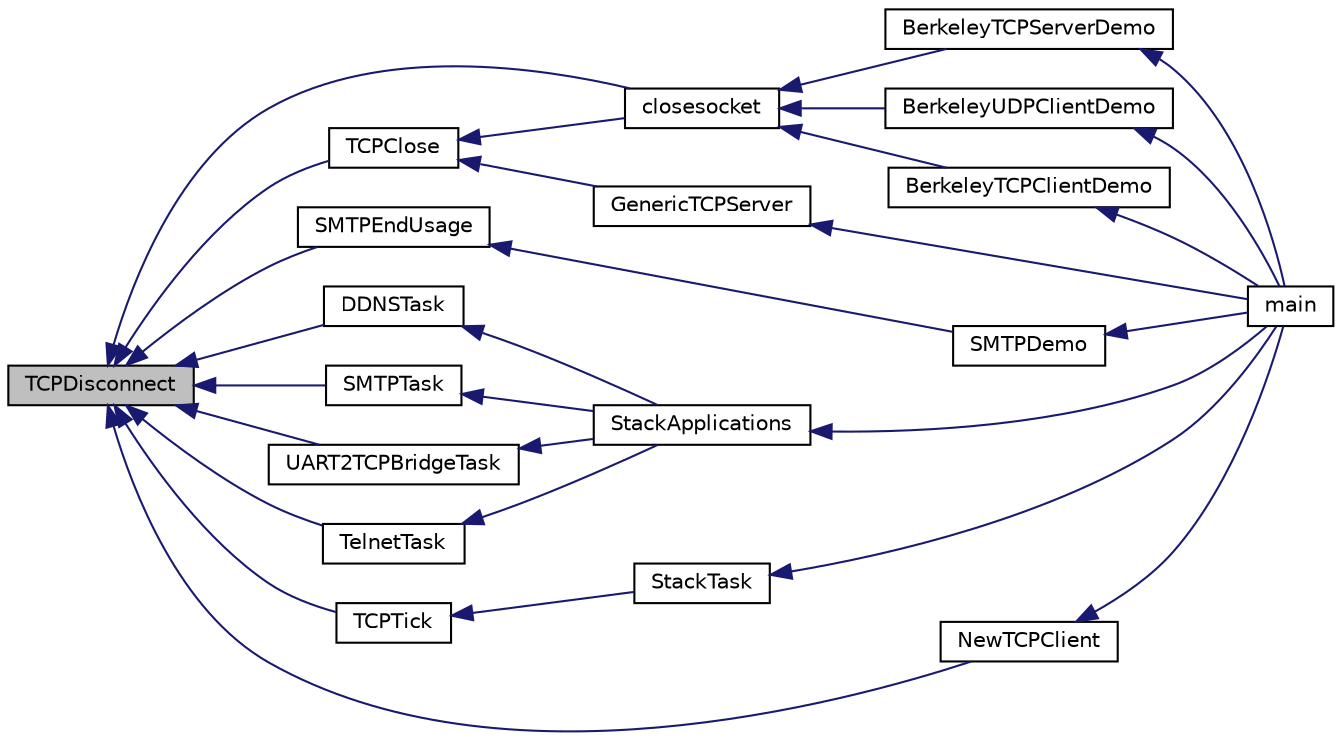 digraph "TCPDisconnect"
{
  edge [fontname="Helvetica",fontsize="10",labelfontname="Helvetica",labelfontsize="10"];
  node [fontname="Helvetica",fontsize="10",shape=record];
  rankdir="LR";
  Node1 [label="TCPDisconnect",height=0.2,width=0.4,color="black", fillcolor="grey75", style="filled", fontcolor="black"];
  Node1 -> Node2 [dir="back",color="midnightblue",fontsize="10",style="solid",fontname="Helvetica"];
  Node2 [label="closesocket",height=0.2,width=0.4,color="black", fillcolor="white", style="filled",URL="$_berkeley_a_p_i_8c.html#abe5d5449ec94553dfc9674e26d886b21"];
  Node2 -> Node3 [dir="back",color="midnightblue",fontsize="10",style="solid",fontname="Helvetica"];
  Node3 [label="BerkeleyTCPClientDemo",height=0.2,width=0.4,color="black", fillcolor="white", style="filled",URL="$_main_demo_8h.html#a2f47eed84b265359778d4d1c3a47f322"];
  Node3 -> Node4 [dir="back",color="midnightblue",fontsize="10",style="solid",fontname="Helvetica"];
  Node4 [label="main",height=0.2,width=0.4,color="black", fillcolor="white", style="filled",URL="$_main_demo_8c.html#a6288eba0f8e8ad3ab1544ad731eb7667"];
  Node2 -> Node5 [dir="back",color="midnightblue",fontsize="10",style="solid",fontname="Helvetica"];
  Node5 [label="BerkeleyTCPServerDemo",height=0.2,width=0.4,color="black", fillcolor="white", style="filled",URL="$_main_demo_8h.html#a85ecc0787bf291b36e4aa7bff6b39157"];
  Node5 -> Node4 [dir="back",color="midnightblue",fontsize="10",style="solid",fontname="Helvetica"];
  Node2 -> Node6 [dir="back",color="midnightblue",fontsize="10",style="solid",fontname="Helvetica"];
  Node6 [label="BerkeleyUDPClientDemo",height=0.2,width=0.4,color="black", fillcolor="white", style="filled",URL="$_main_demo_8h.html#a59c55454b90169edc8f242abbc6c815b"];
  Node6 -> Node4 [dir="back",color="midnightblue",fontsize="10",style="solid",fontname="Helvetica"];
  Node1 -> Node7 [dir="back",color="midnightblue",fontsize="10",style="solid",fontname="Helvetica"];
  Node7 [label="DDNSTask",height=0.2,width=0.4,color="black", fillcolor="white", style="filled",URL="$_dyn_d_n_s_8c.html#adf26d41fe8bb0f642696bf5d301360c1"];
  Node7 -> Node8 [dir="back",color="midnightblue",fontsize="10",style="solid",fontname="Helvetica"];
  Node8 [label="StackApplications",height=0.2,width=0.4,color="black", fillcolor="white", style="filled",URL="$_stack_tsk_8c.html#a7f8ff33bea9e052705b0a80d2dfcf399"];
  Node8 -> Node4 [dir="back",color="midnightblue",fontsize="10",style="solid",fontname="Helvetica"];
  Node1 -> Node9 [dir="back",color="midnightblue",fontsize="10",style="solid",fontname="Helvetica"];
  Node9 [label="SMTPEndUsage",height=0.2,width=0.4,color="black", fillcolor="white", style="filled",URL="$_s_m_t_p_8c.html#acd08142d861e61e7383919ca4d927a62"];
  Node9 -> Node10 [dir="back",color="midnightblue",fontsize="10",style="solid",fontname="Helvetica"];
  Node10 [label="SMTPDemo",height=0.2,width=0.4,color="black", fillcolor="white", style="filled",URL="$_s_m_t_p_demo_8c.html#a4179eeb37eb08732201e683d496ef818"];
  Node10 -> Node4 [dir="back",color="midnightblue",fontsize="10",style="solid",fontname="Helvetica"];
  Node1 -> Node11 [dir="back",color="midnightblue",fontsize="10",style="solid",fontname="Helvetica"];
  Node11 [label="SMTPTask",height=0.2,width=0.4,color="black", fillcolor="white", style="filled",URL="$_s_m_t_p_8c.html#abe31fb54926d321252beb819defb0afb"];
  Node11 -> Node8 [dir="back",color="midnightblue",fontsize="10",style="solid",fontname="Helvetica"];
  Node1 -> Node12 [dir="back",color="midnightblue",fontsize="10",style="solid",fontname="Helvetica"];
  Node12 [label="TCPClose",height=0.2,width=0.4,color="black", fillcolor="white", style="filled",URL="$_t_c_p_8c.html#a503025d07797068adaf6e8032f6bda5e"];
  Node12 -> Node2 [dir="back",color="midnightblue",fontsize="10",style="solid",fontname="Helvetica"];
  Node12 -> Node13 [dir="back",color="midnightblue",fontsize="10",style="solid",fontname="Helvetica"];
  Node13 [label="GenericTCPServer",height=0.2,width=0.4,color="black", fillcolor="white", style="filled",URL="$_main_demo_8h.html#a6ba6541eab0d6e2839e8d67452e3ed4e"];
  Node13 -> Node4 [dir="back",color="midnightblue",fontsize="10",style="solid",fontname="Helvetica"];
  Node1 -> Node14 [dir="back",color="midnightblue",fontsize="10",style="solid",fontname="Helvetica"];
  Node14 [label="TCPTick",height=0.2,width=0.4,color="black", fillcolor="white", style="filled",URL="$_t_c_p_8c.html#a364093914f3c43521ca04d9b0e5b6a3c"];
  Node14 -> Node15 [dir="back",color="midnightblue",fontsize="10",style="solid",fontname="Helvetica"];
  Node15 [label="StackTask",height=0.2,width=0.4,color="black", fillcolor="white", style="filled",URL="$_stack_tsk_8c.html#af08da4d2f3df4dd4c1779b43c118c88f"];
  Node15 -> Node4 [dir="back",color="midnightblue",fontsize="10",style="solid",fontname="Helvetica"];
  Node1 -> Node16 [dir="back",color="midnightblue",fontsize="10",style="solid",fontname="Helvetica"];
  Node16 [label="TelnetTask",height=0.2,width=0.4,color="black", fillcolor="white", style="filled",URL="$_telnet_8c.html#a8fed07ba13983e8dfc2a83d3978b41a4"];
  Node16 -> Node8 [dir="back",color="midnightblue",fontsize="10",style="solid",fontname="Helvetica"];
  Node1 -> Node17 [dir="back",color="midnightblue",fontsize="10",style="solid",fontname="Helvetica"];
  Node17 [label="UART2TCPBridgeTask",height=0.2,width=0.4,color="black", fillcolor="white", style="filled",URL="$_u_a_r_t2_t_c_p_bridge_8c.html#a255a7bd500ac66ae2c623fad85456c75"];
  Node17 -> Node8 [dir="back",color="midnightblue",fontsize="10",style="solid",fontname="Helvetica"];
  Node1 -> Node18 [dir="back",color="midnightblue",fontsize="10",style="solid",fontname="Helvetica"];
  Node18 [label="NewTCPClient",height=0.2,width=0.4,color="black", fillcolor="white", style="filled",URL="$_main_demo_8c.html#ab7d4a26647c648da4ee61bc23f508eba"];
  Node18 -> Node4 [dir="back",color="midnightblue",fontsize="10",style="solid",fontname="Helvetica"];
}
